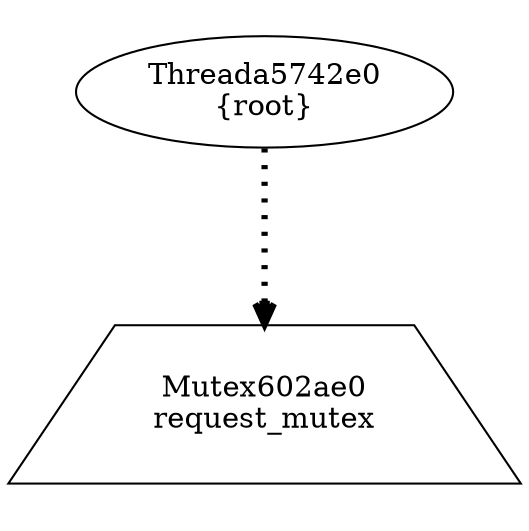 digraph G {
graph[center=true, ratio=1];
Threada5742e0 [color=black,label="Threada5742e0\n{root}"];
Threada5742e0 -> Mutex602ae0 [style=dotted,arrowhead=open,penwidth=3];
Mutex602ae0 [shape=trapezium,color=black,label="Mutex602ae0\nrequest_mutex"];
}